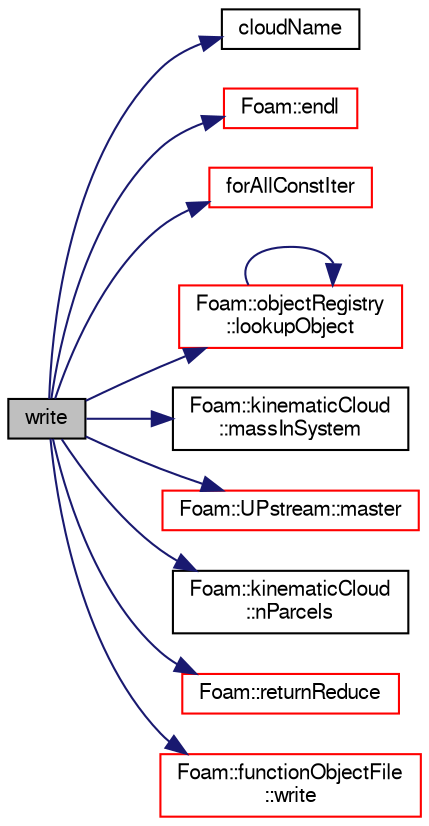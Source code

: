 digraph "write"
{
  bgcolor="transparent";
  edge [fontname="FreeSans",fontsize="10",labelfontname="FreeSans",labelfontsize="10"];
  node [fontname="FreeSans",fontsize="10",shape=record];
  rankdir="LR";
  Node712 [label="write",height=0.2,width=0.4,color="black", fillcolor="grey75", style="filled", fontcolor="black"];
  Node712 -> Node713 [color="midnightblue",fontsize="10",style="solid",fontname="FreeSans"];
  Node713 [label="cloudName",height=0.2,width=0.4,color="black",URL="$a38933.html#ab63504c243f7c2c08b67653dca54567e"];
  Node712 -> Node714 [color="midnightblue",fontsize="10",style="solid",fontname="FreeSans"];
  Node714 [label="Foam::endl",height=0.2,width=0.4,color="red",URL="$a21124.html#a2db8fe02a0d3909e9351bb4275b23ce4",tooltip="Add newline and flush stream. "];
  Node712 -> Node716 [color="midnightblue",fontsize="10",style="solid",fontname="FreeSans"];
  Node716 [label="forAllConstIter",height=0.2,width=0.4,color="red",URL="$a38141.html#ae21e2836509b0fa7f7cedf6493b11b09"];
  Node712 -> Node1016 [color="midnightblue",fontsize="10",style="solid",fontname="FreeSans"];
  Node1016 [label="Foam::objectRegistry\l::lookupObject",height=0.2,width=0.4,color="red",URL="$a26326.html#a8b49296f8410366342c524250612c2aa",tooltip="Lookup and return the object of the given Type. "];
  Node1016 -> Node1016 [color="midnightblue",fontsize="10",style="solid",fontname="FreeSans"];
  Node712 -> Node1021 [color="midnightblue",fontsize="10",style="solid",fontname="FreeSans"];
  Node1021 [label="Foam::kinematicCloud\l::massInSystem",height=0.2,width=0.4,color="black",URL="$a23738.html#a57561ac05f76f647a199507a92fcea09",tooltip="Total mass in system. "];
  Node712 -> Node821 [color="midnightblue",fontsize="10",style="solid",fontname="FreeSans"];
  Node821 [label="Foam::UPstream::master",height=0.2,width=0.4,color="red",URL="$a26270.html#a36af549940a0aae3733774649594489f",tooltip="Am I the master process. "];
  Node712 -> Node1022 [color="midnightblue",fontsize="10",style="solid",fontname="FreeSans"];
  Node1022 [label="Foam::kinematicCloud\l::nParcels",height=0.2,width=0.4,color="black",URL="$a23738.html#a5bf9a4bfd53c749b13411a0c9821703f",tooltip="Number of parcels. "];
  Node712 -> Node1023 [color="midnightblue",fontsize="10",style="solid",fontname="FreeSans"];
  Node1023 [label="Foam::returnReduce",height=0.2,width=0.4,color="red",URL="$a21124.html#a8d528a67d2a9c6fe4fb94bc86872624b"];
  Node712 -> Node1027 [color="midnightblue",fontsize="10",style="solid",fontname="FreeSans"];
  Node1027 [label="Foam::functionObjectFile\l::write",height=0.2,width=0.4,color="red",URL="$a26122.html#aac759501cf6c7895a70eecbef0226ae1",tooltip="Write function. "];
}
